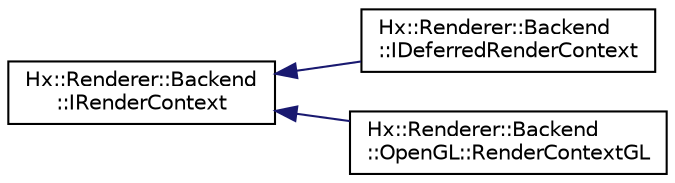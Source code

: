 digraph "Graphical Class Hierarchy"
{
  edge [fontname="Helvetica",fontsize="10",labelfontname="Helvetica",labelfontsize="10"];
  node [fontname="Helvetica",fontsize="10",shape=record];
  rankdir="LR";
  Node1 [label="Hx::Renderer::Backend\l::IRenderContext",height=0.2,width=0.4,color="black", fillcolor="white", style="filled",URL="$structHx_1_1Renderer_1_1Backend_1_1IRenderContext.html"];
  Node1 -> Node2 [dir="back",color="midnightblue",fontsize="10",style="solid",fontname="Helvetica"];
  Node2 [label="Hx::Renderer::Backend\l::IDeferredRenderContext",height=0.2,width=0.4,color="black", fillcolor="white", style="filled",URL="$structHx_1_1Renderer_1_1Backend_1_1IDeferredRenderContext.html"];
  Node1 -> Node3 [dir="back",color="midnightblue",fontsize="10",style="solid",fontname="Helvetica"];
  Node3 [label="Hx::Renderer::Backend\l::OpenGL::RenderContextGL",height=0.2,width=0.4,color="black", fillcolor="white", style="filled",URL="$classHx_1_1Renderer_1_1Backend_1_1OpenGL_1_1RenderContextGL.html"];
}
